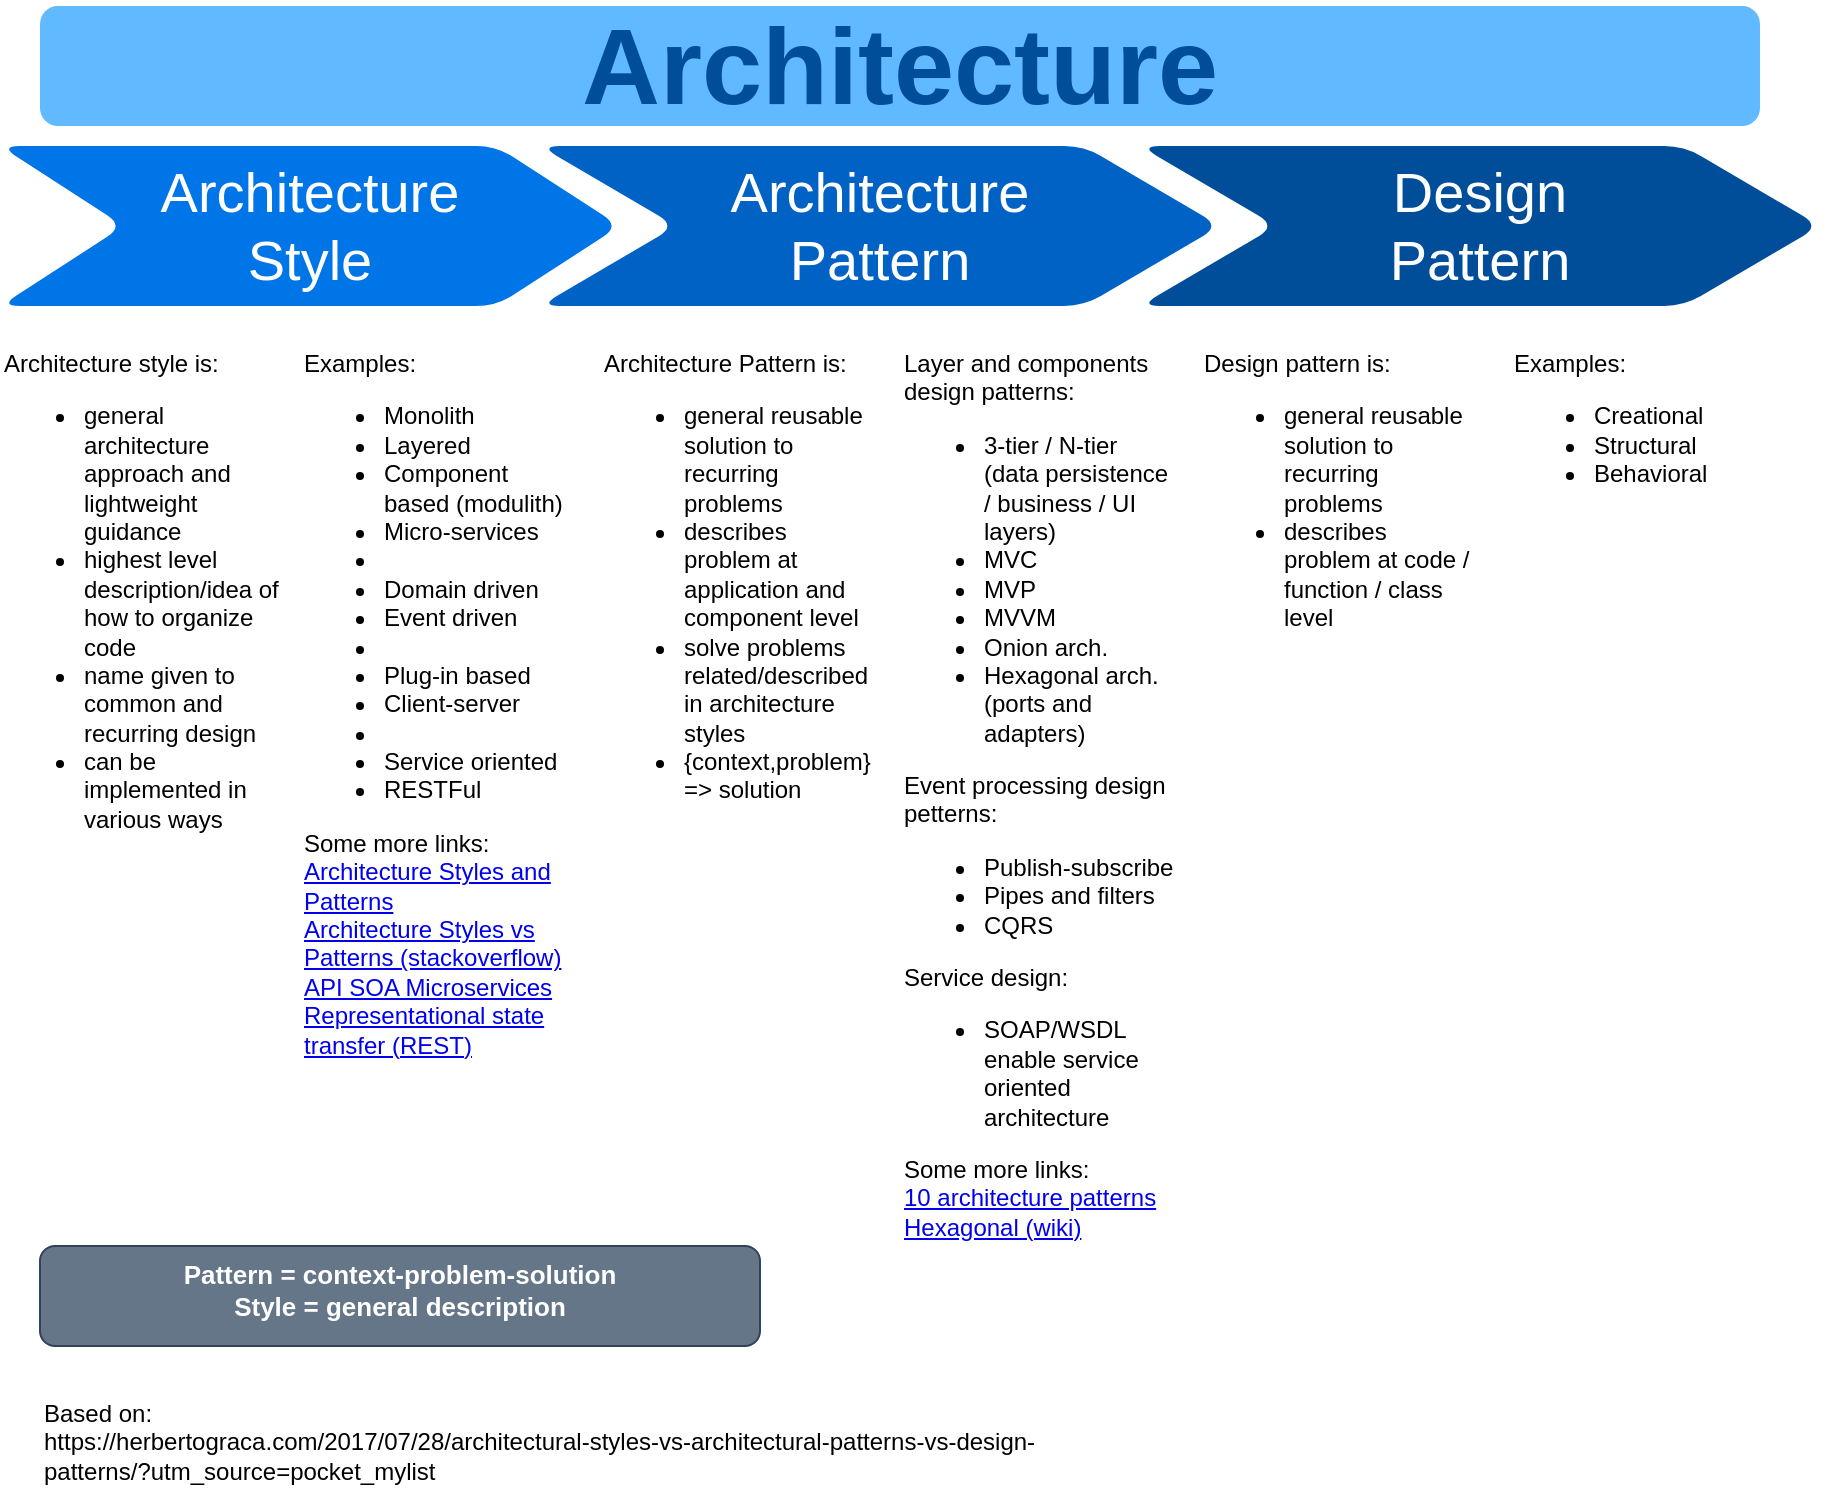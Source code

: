 <mxfile version="17.4.2" type="device"><diagram name="Page-1" id="d9b1e647-80fa-b4a2-5024-87a742678bcc"><mxGraphModel dx="1038" dy="649" grid="1" gridSize="10" guides="1" tooltips="1" connect="1" arrows="1" fold="1" page="1" pageScale="1" pageWidth="1100" pageHeight="850" background="none" math="0" shadow="0"><root><mxCell id="0"/><mxCell id="1" parent="0"/><mxCell id="57fe6abec08f04cb-2" value="Architecture&lt;br&gt;Style" style="shape=step;whiteSpace=wrap;html=1;fontSize=28;fillColor=#0075E8;fontColor=#FFFFFF;strokeColor=none;rounded=1;" parent="1" vertex="1"><mxGeometry x="100" y="180" width="310" height="80" as="geometry"/></mxCell><mxCell id="57fe6abec08f04cb-4" value="Architecture&lt;br&gt;Pattern" style="shape=step;whiteSpace=wrap;html=1;fontSize=28;fillColor=#0062C4;fontColor=#FFFFFF;strokeColor=none;rounded=1;" parent="1" vertex="1"><mxGeometry x="370" y="180" width="340" height="80" as="geometry"/></mxCell><mxCell id="57fe6abec08f04cb-6" value="Design&lt;br&gt;Pattern" style="shape=step;whiteSpace=wrap;html=1;fontSize=28;fillColor=#004D99;fontColor=#FFFFFF;strokeColor=none;rounded=1;" parent="1" vertex="1"><mxGeometry x="670" y="180" width="340" height="80" as="geometry"/></mxCell><mxCell id="57fe6abec08f04cb-7" value="Architecture" style="text;html=1;strokeColor=none;fillColor=#61BAFF;align=center;verticalAlign=middle;whiteSpace=wrap;fontSize=54;fontStyle=1;fontColor=#004D99;rounded=1;" parent="1" vertex="1"><mxGeometry x="120" y="110" width="860" height="60" as="geometry"/></mxCell><mxCell id="57fe6abec08f04cb-8" value="&lt;div&gt;Architecture style is:&lt;/div&gt;&lt;div&gt;&lt;ul&gt;&lt;li&gt;general architecture approach and lightweight guidance&amp;nbsp;&lt;/li&gt;&lt;li&gt;highest level description/idea of how to organize code&lt;br&gt;&lt;/li&gt;&lt;li&gt;name given to common and recurring design&lt;/li&gt;&lt;li&gt;can be implemented in various ways&lt;br&gt;&lt;/li&gt;&lt;/ul&gt;&lt;/div&gt;" style="text;spacingTop=-5;fillColor=#ffffff;whiteSpace=wrap;html=1;align=left;fontSize=12;fontFamily=Helvetica;fillColor=none;strokeColor=none;rounded=1;" parent="1" vertex="1"><mxGeometry x="100" y="280" width="140" height="470" as="geometry"/></mxCell><mxCell id="57fe6abec08f04cb-9" value="&lt;div&gt;Examples:&lt;/div&gt;&lt;div&gt;&lt;ul&gt;&lt;li&gt;Monolith&lt;/li&gt;&lt;li&gt;Layered&lt;/li&gt;&lt;li&gt;Component based (modulith)&lt;br&gt;&lt;/li&gt;&lt;li&gt;Micro-services&lt;/li&gt;&lt;li&gt;&lt;span&gt;&lt;br&gt;&lt;/span&gt;&lt;/li&gt;&lt;li&gt;&lt;span&gt;Domain driven&lt;/span&gt;&lt;/li&gt;&lt;li&gt;&lt;span&gt;Event driven&lt;/span&gt;&lt;br&gt;&lt;/li&gt;&lt;li&gt;&lt;span&gt;&lt;br&gt;&lt;/span&gt;&lt;/li&gt;&lt;li&gt;&lt;span&gt;Plug-in based&lt;/span&gt;&lt;br&gt;&lt;/li&gt;&lt;li&gt;Client-server&lt;/li&gt;&lt;li&gt;&lt;br&gt;&lt;/li&gt;&lt;li&gt;Service oriented&lt;/li&gt;&lt;li&gt;RESTFul&lt;/li&gt;&lt;/ul&gt;&lt;div&gt;Some more links:&lt;/div&gt;&lt;div&gt;&lt;a href=&quot;https://medium.com/@mlbors/architectural-styles-and-architectural-patterns-c240f7df88a0&quot;&gt;Architecture Styles and Patterns&lt;/a&gt;&lt;/div&gt;&lt;div&gt;&lt;a href=&quot;https://stackoverflow.com/questions/3958316/whats-the-difference-between-architectural-patterns-and-architectural-styles&quot;&gt;Architecture Styles vs Patterns (stackoverflow)&lt;/a&gt;&lt;/div&gt;&lt;div&gt;&lt;a href=&quot;https://www.akana.com/blog/api-vs-soa-are-they-different&quot;&gt;API SOA Microservices&lt;/a&gt;&lt;/div&gt;&lt;div&gt;&lt;a href=&quot;https://www.akana.com/blog/what-is-rest-api&quot;&gt;Representational state transfer (REST)&lt;/a&gt;&lt;/div&gt;&lt;/div&gt;&lt;div&gt;&lt;br&gt;&lt;/div&gt;" style="text;spacingTop=-5;fillColor=#ffffff;whiteSpace=wrap;html=1;align=left;fontSize=12;fontFamily=Helvetica;fillColor=none;strokeColor=none;rounded=1;" parent="1" vertex="1"><mxGeometry x="250" y="280" width="140" height="470" as="geometry"/></mxCell><mxCell id="57fe6abec08f04cb-10" value="&lt;div&gt;Architecture Pattern is:&lt;/div&gt;&lt;div&gt;&lt;ul&gt;&lt;li&gt;general reusable solution to&amp;nbsp; recurring problems&lt;/li&gt;&lt;li&gt;describes problem at application and component level&lt;/li&gt;&lt;li&gt;solve problems related/described in architecture styles&lt;/li&gt;&lt;li&gt;{context,problem} =&amp;gt; solution&lt;/li&gt;&lt;/ul&gt;&lt;/div&gt;" style="text;spacingTop=-5;fillColor=#ffffff;whiteSpace=wrap;html=1;align=left;fontSize=12;fontFamily=Helvetica;fillColor=none;strokeColor=none;rounded=1;" parent="1" vertex="1"><mxGeometry x="400" y="280" width="140" height="470" as="geometry"/></mxCell><mxCell id="57fe6abec08f04cb-11" value="&lt;div&gt;&lt;span&gt;Layer and components design patterns:&lt;/span&gt;&lt;br&gt;&lt;/div&gt;&lt;div&gt;&lt;ul&gt;&lt;li&gt;3-tier / N-tier&lt;br&gt;(data persistence / business / UI layers)&lt;/li&gt;&lt;li&gt;MVC&lt;/li&gt;&lt;li&gt;MVP&lt;/li&gt;&lt;li&gt;MVVM&lt;/li&gt;&lt;li&gt;Onion arch.&lt;/li&gt;&lt;li&gt;Hexagonal arch. (ports and adapters)&lt;/li&gt;&lt;/ul&gt;&lt;div&gt;Event processing design petterns:&lt;/div&gt;&lt;div&gt;&lt;ul&gt;&lt;li&gt;Publish-subscribe&lt;/li&gt;&lt;li&gt;&lt;span&gt;Pipes and filters&lt;/span&gt;&lt;/li&gt;&lt;li&gt;&lt;span&gt;CQRS&lt;/span&gt;&lt;/li&gt;&lt;/ul&gt;&lt;div&gt;Service design:&lt;/div&gt;&lt;/div&gt;&lt;ul&gt;&lt;li&gt;SOAP/WSDL enable service oriented architecture&lt;/li&gt;&lt;/ul&gt;&lt;/div&gt;&lt;div&gt;Some more links:&lt;/div&gt;&lt;div&gt;&lt;a href=&quot;https://towardsdatascience.com/10-common-software-architectural-patterns-in-a-nutshell-a0b47a1e9013&quot;&gt;10 architecture patterns&lt;/a&gt;&lt;br&gt;&lt;/div&gt;&lt;div&gt;&lt;a href=&quot;https://en.wikipedia.org/wiki/Hexagonal_architecture_(software)&quot;&gt;Hexagonal (wiki)&lt;/a&gt;&lt;/div&gt;" style="text;spacingTop=-5;fillColor=#ffffff;whiteSpace=wrap;html=1;align=left;fontSize=12;fontFamily=Helvetica;fillColor=none;strokeColor=none;rounded=1;" parent="1" vertex="1"><mxGeometry x="550" y="280" width="140" height="470" as="geometry"/></mxCell><mxCell id="57fe6abec08f04cb-12" value="Design pattern is:&lt;br&gt;&lt;ul&gt;&lt;li&gt;general reusable solution to&amp;nbsp; recurring problems&lt;/li&gt;&lt;li&gt;describes problem at code / function / class level&lt;/li&gt;&lt;/ul&gt;" style="text;spacingTop=-5;fillColor=#ffffff;whiteSpace=wrap;html=1;align=left;fontSize=12;fontFamily=Helvetica;fillColor=none;strokeColor=none;rounded=1;" parent="1" vertex="1"><mxGeometry x="700" y="280" width="140" height="470" as="geometry"/></mxCell><mxCell id="57fe6abec08f04cb-13" value="&lt;div&gt;Examples:&lt;/div&gt;&lt;div&gt;&lt;ul&gt;&lt;li&gt;Creational&lt;/li&gt;&lt;li&gt;Structural&lt;br&gt;&lt;/li&gt;&lt;li&gt;Behavioral&lt;/li&gt;&lt;/ul&gt;&lt;/div&gt;" style="text;spacingTop=-5;fillColor=#ffffff;whiteSpace=wrap;html=1;align=left;fontSize=12;fontFamily=Helvetica;fillColor=none;strokeColor=none;rounded=1;" parent="1" vertex="1"><mxGeometry x="855" y="280" width="140" height="470" as="geometry"/></mxCell><UserObject label="&lt;div&gt;Based on:&lt;br&gt;&lt;/div&gt;&lt;div&gt;https://herbertograca.com/2017/07/28/architectural-styles-vs-architectural-patterns-vs-design-patterns/?utm_source=pocket_mylist&lt;/div&gt;" link="https://herbertograca.com/2017/07/28/architectural-styles-vs-architectural-patterns-vs-design-patterns/?utm_source=pocket_mylist" id="VXPDmnrQG1_MW_k54ZVx-1"><mxCell style="text;whiteSpace=wrap;html=1;rounded=1;" parent="1" vertex="1"><mxGeometry x="120" y="800" width="550" height="40" as="geometry"/></mxCell></UserObject><mxCell id="Zh2NF4pIZ7YpPIOnX5nW-1" value="&lt;b style=&quot;font-size: 13px&quot;&gt;Pattern = context-problem-solution&lt;br&gt;Style = general description&lt;/b&gt;" style="text;whiteSpace=wrap;html=1;fillColor=#647687;fontColor=#ffffff;strokeColor=#314354;rounded=1;align=center;" vertex="1" parent="1"><mxGeometry x="120" y="730" width="360" height="50" as="geometry"/></mxCell></root></mxGraphModel></diagram></mxfile>